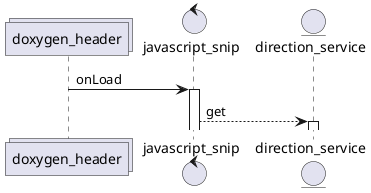 @startuml

collections doxygen_header
control javascript_snip
entity direction_service

doxygen_header -> javascript_snip:onLoad
activate javascript_snip


javascript_snip --> direction_service:get
activate direction_service


@enduml

